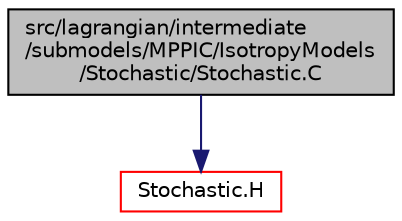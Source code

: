 digraph "src/lagrangian/intermediate/submodels/MPPIC/IsotropyModels/Stochastic/Stochastic.C"
{
  bgcolor="transparent";
  edge [fontname="Helvetica",fontsize="10",labelfontname="Helvetica",labelfontsize="10"];
  node [fontname="Helvetica",fontsize="10",shape=record];
  Node1 [label="src/lagrangian/intermediate\l/submodels/MPPIC/IsotropyModels\l/Stochastic/Stochastic.C",height=0.2,width=0.4,color="black", fillcolor="grey75", style="filled", fontcolor="black"];
  Node1 -> Node2 [color="midnightblue",fontsize="10",style="solid",fontname="Helvetica"];
  Node2 [label="Stochastic.H",height=0.2,width=0.4,color="red",URL="$a06719.html"];
}
